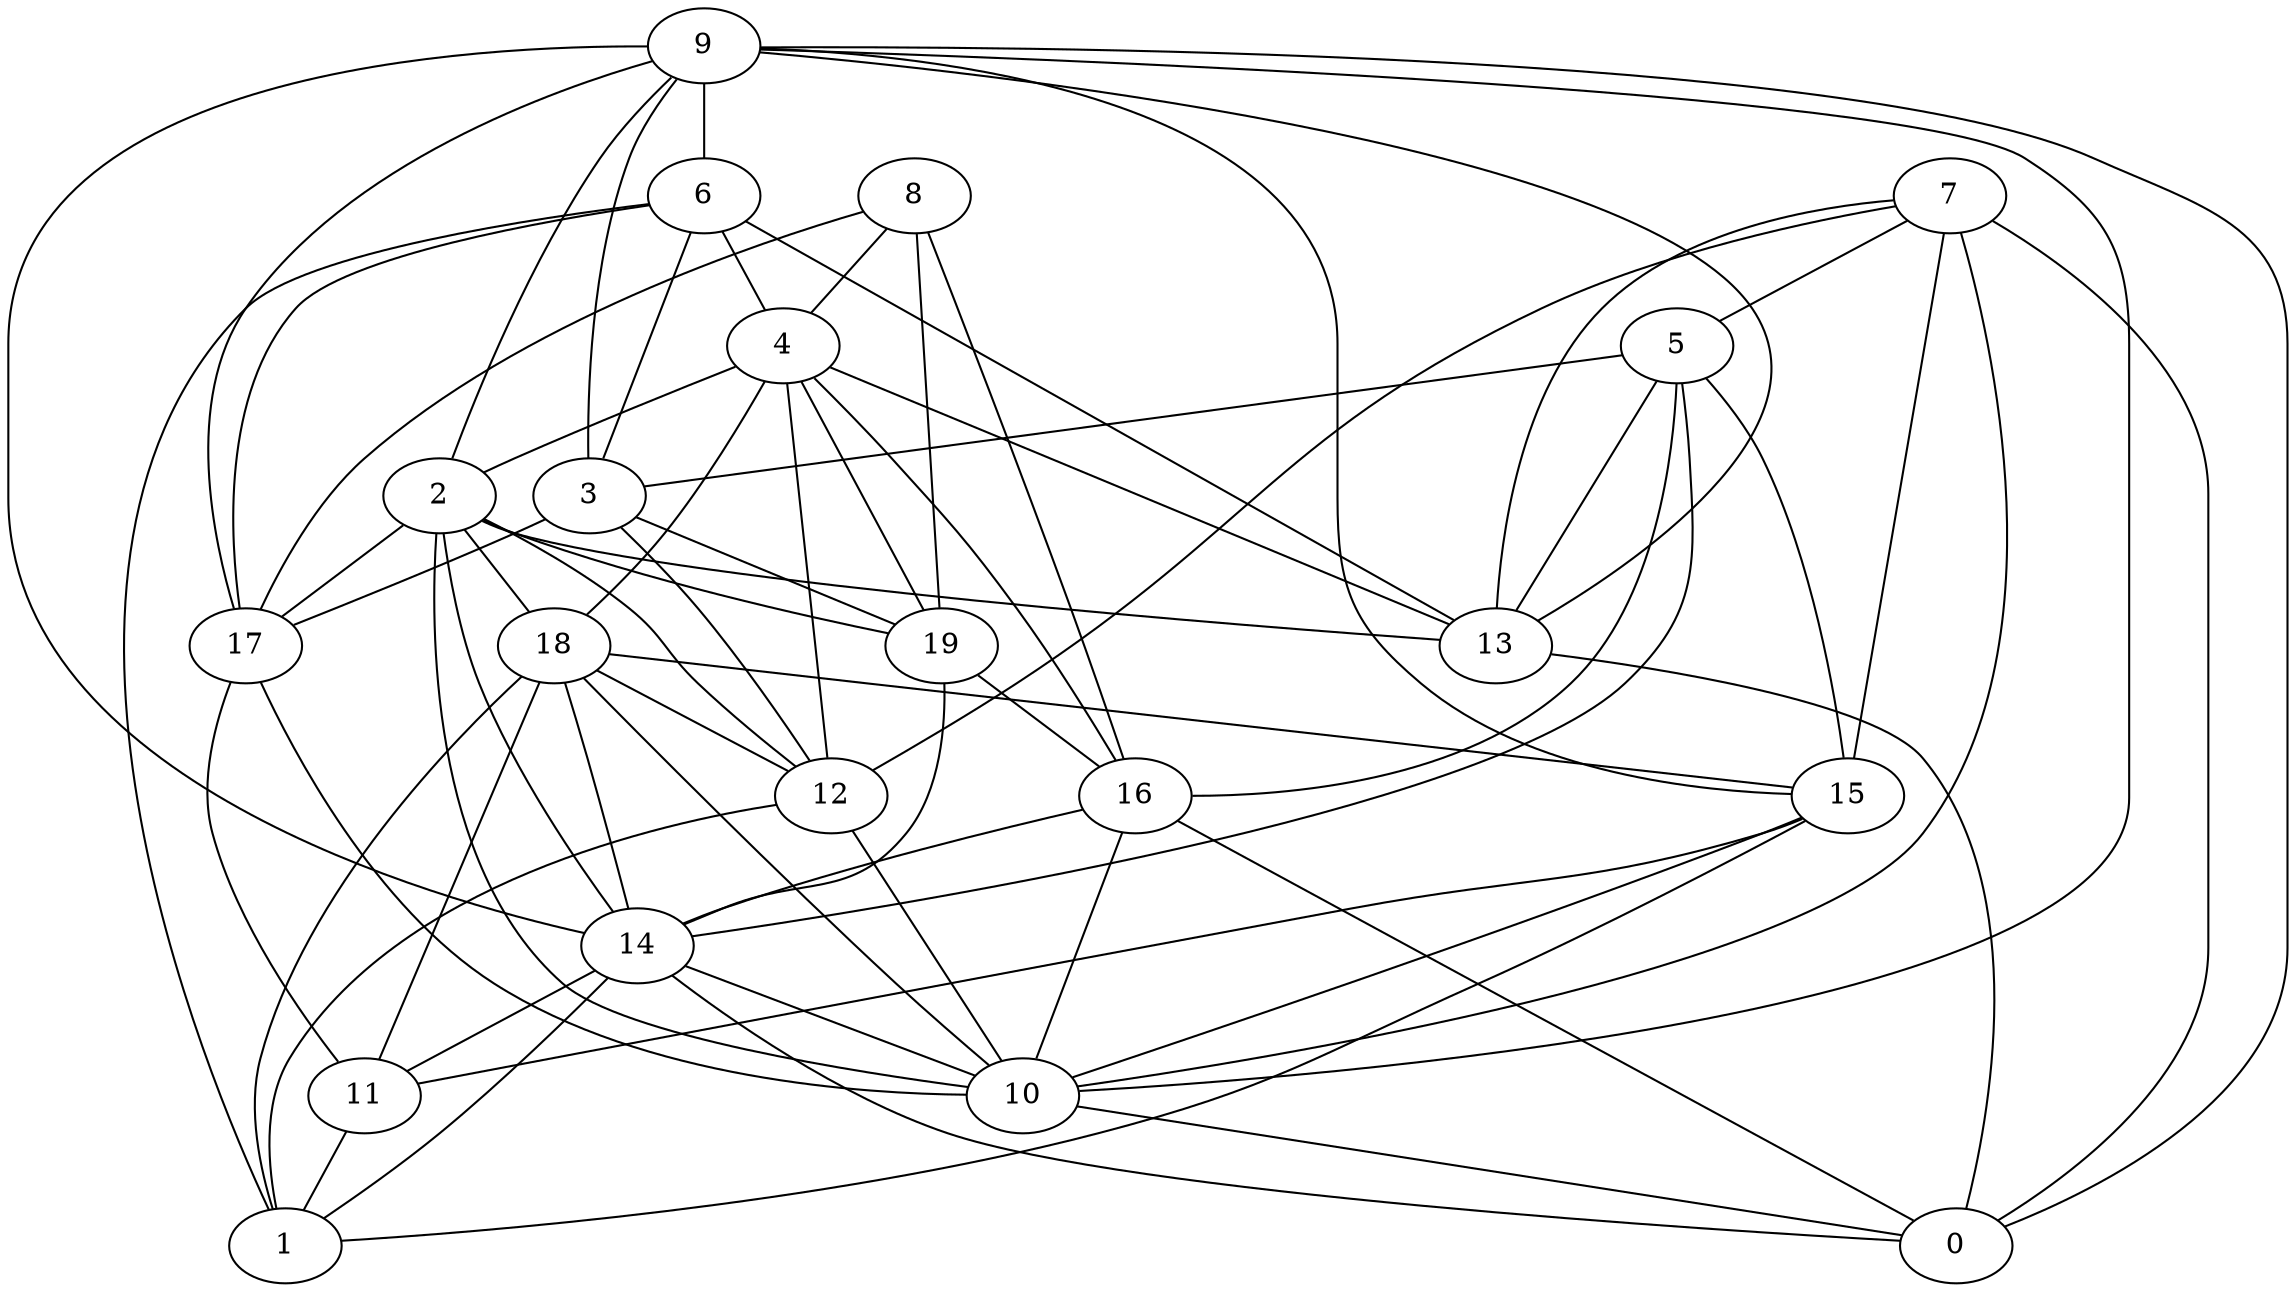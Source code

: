 digraph GG_graph {

subgraph G_graph {
edge [color = black]
"2" -> "17" [dir = none]
"2" -> "18" [dir = none]
"2" -> "19" [dir = none]
"12" -> "10" [dir = none]
"4" -> "13" [dir = none]
"4" -> "2" [dir = none]
"4" -> "16" [dir = none]
"3" -> "19" [dir = none]
"3" -> "12" [dir = none]
"16" -> "14" [dir = none]
"16" -> "0" [dir = none]
"16" -> "10" [dir = none]
"8" -> "4" [dir = none]
"8" -> "16" [dir = none]
"6" -> "4" [dir = none]
"6" -> "17" [dir = none]
"6" -> "3" [dir = none]
"5" -> "15" [dir = none]
"5" -> "16" [dir = none]
"5" -> "14" [dir = none]
"18" -> "1" [dir = none]
"18" -> "10" [dir = none]
"18" -> "12" [dir = none]
"18" -> "11" [dir = none]
"11" -> "1" [dir = none]
"9" -> "3" [dir = none]
"9" -> "0" [dir = none]
"9" -> "2" [dir = none]
"9" -> "6" [dir = none]
"10" -> "0" [dir = none]
"15" -> "1" [dir = none]
"15" -> "11" [dir = none]
"15" -> "10" [dir = none]
"17" -> "11" [dir = none]
"17" -> "10" [dir = none]
"7" -> "0" [dir = none]
"7" -> "10" [dir = none]
"7" -> "13" [dir = none]
"3" -> "17" [dir = none]
"2" -> "14" [dir = none]
"2" -> "12" [dir = none]
"19" -> "14" [dir = none]
"13" -> "0" [dir = none]
"14" -> "10" [dir = none]
"7" -> "5" [dir = none]
"6" -> "13" [dir = none]
"4" -> "12" [dir = none]
"9" -> "17" [dir = none]
"9" -> "13" [dir = none]
"6" -> "1" [dir = none]
"12" -> "1" [dir = none]
"8" -> "19" [dir = none]
"19" -> "16" [dir = none]
"9" -> "10" [dir = none]
"2" -> "10" [dir = none]
"7" -> "15" [dir = none]
"14" -> "0" [dir = none]
"18" -> "14" [dir = none]
"4" -> "19" [dir = none]
"9" -> "15" [dir = none]
"7" -> "12" [dir = none]
"8" -> "17" [dir = none]
"2" -> "13" [dir = none]
"9" -> "14" [dir = none]
"5" -> "13" [dir = none]
"14" -> "1" [dir = none]
"18" -> "15" [dir = none]
"5" -> "3" [dir = none]
"14" -> "11" [dir = none]
"4" -> "18" [dir = none]
}

}
